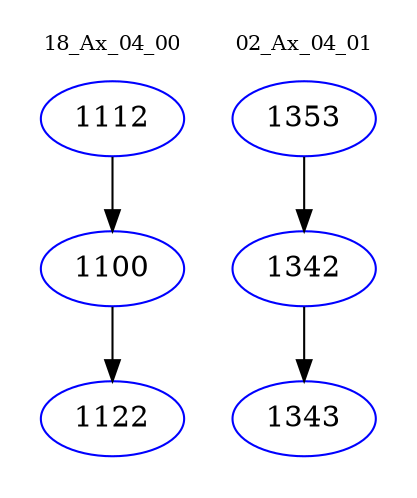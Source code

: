 digraph{
subgraph cluster_0 {
color = white
label = "18_Ax_04_00";
fontsize=10;
T0_1112 [label="1112", color="blue"]
T0_1112 -> T0_1100 [color="black"]
T0_1100 [label="1100", color="blue"]
T0_1100 -> T0_1122 [color="black"]
T0_1122 [label="1122", color="blue"]
}
subgraph cluster_1 {
color = white
label = "02_Ax_04_01";
fontsize=10;
T1_1353 [label="1353", color="blue"]
T1_1353 -> T1_1342 [color="black"]
T1_1342 [label="1342", color="blue"]
T1_1342 -> T1_1343 [color="black"]
T1_1343 [label="1343", color="blue"]
}
}
